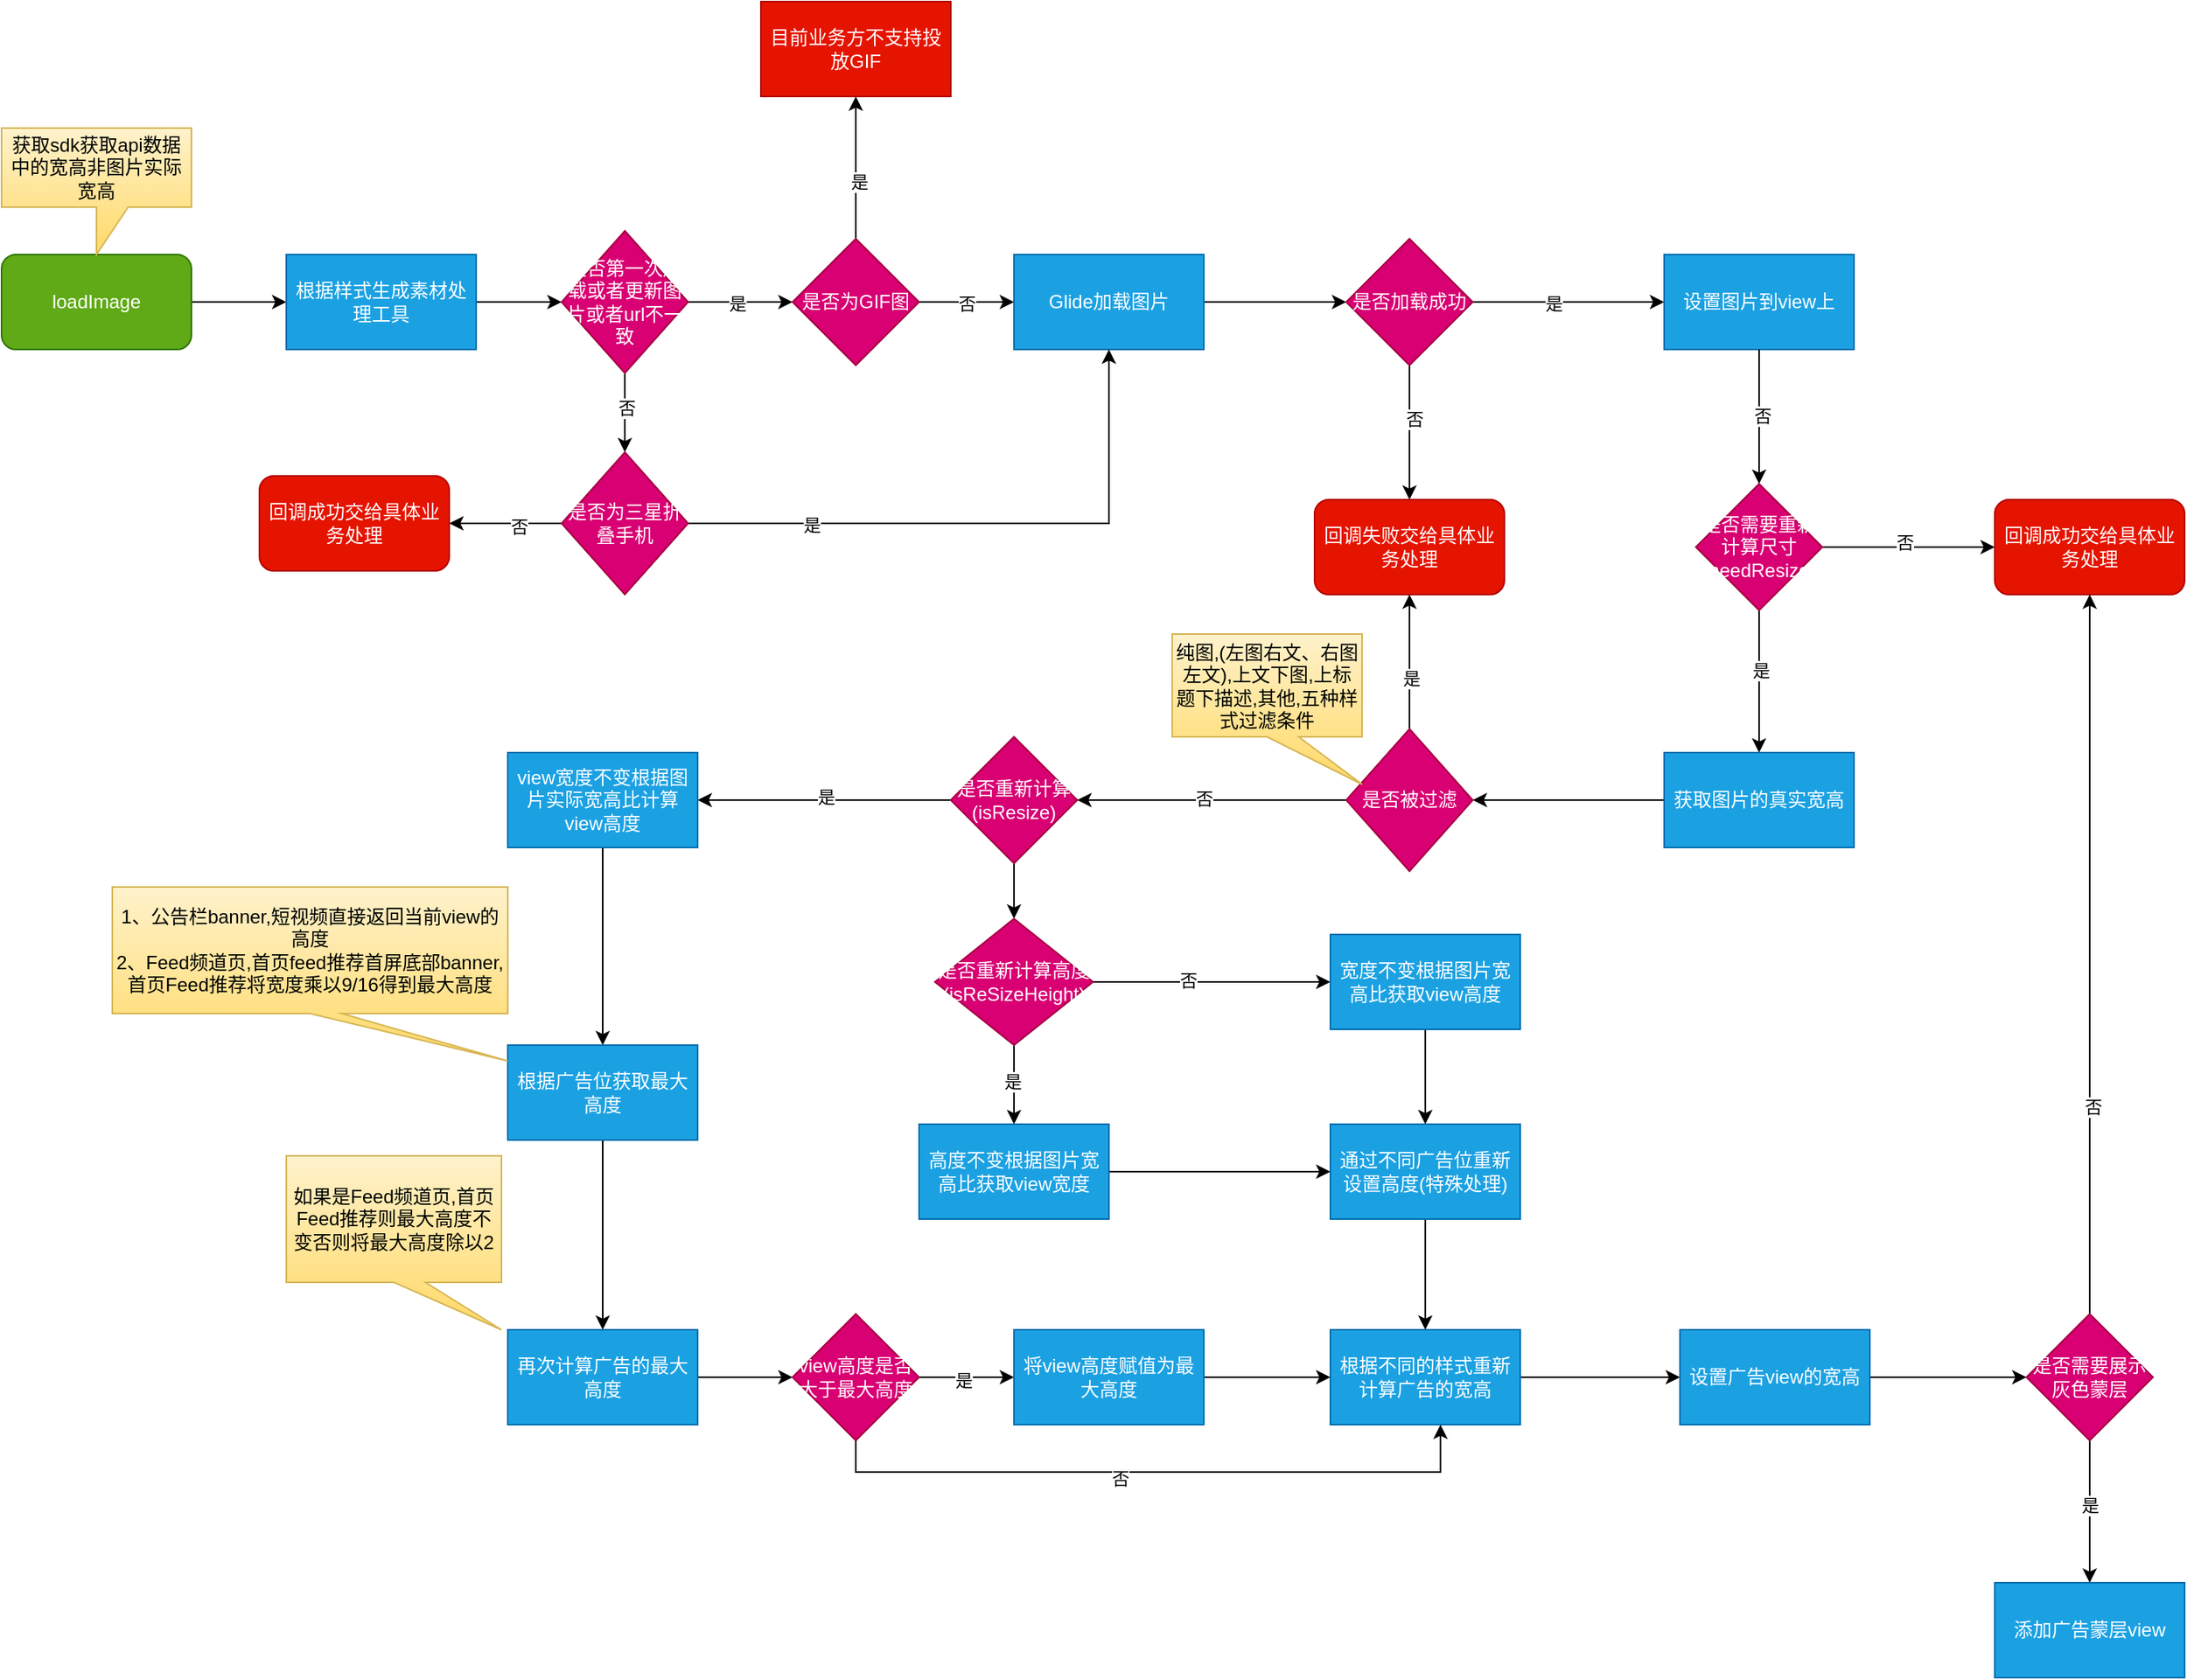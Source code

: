 <mxfile version="24.7.6">
  <diagram name="第 1 页" id="vQQTo5CK2mZ0Q3ef4hsB">
    <mxGraphModel dx="1993" dy="1102" grid="1" gridSize="10" guides="1" tooltips="1" connect="1" arrows="1" fold="1" page="1" pageScale="1" pageWidth="827" pageHeight="1169" math="0" shadow="0">
      <root>
        <mxCell id="0" />
        <mxCell id="1" parent="0" />
        <mxCell id="pHdFENeI3ban-D4qEMwR-1" value="" style="edgeStyle=orthogonalEdgeStyle;rounded=0;orthogonalLoop=1;jettySize=auto;html=1;entryX=0;entryY=0.5;entryDx=0;entryDy=0;" edge="1" parent="1" source="pHdFENeI3ban-D4qEMwR-2" target="pHdFENeI3ban-D4qEMwR-172">
          <mxGeometry relative="1" as="geometry">
            <mxPoint x="260" y="270" as="targetPoint" />
          </mxGeometry>
        </mxCell>
        <mxCell id="pHdFENeI3ban-D4qEMwR-2" value="loadImage" style="rounded=1;whiteSpace=wrap;html=1;fillColor=#60a917;fontColor=#ffffff;strokeColor=#2D7600;" vertex="1" parent="1">
          <mxGeometry x="20" y="240" width="120" height="60" as="geometry" />
        </mxCell>
        <mxCell id="pHdFENeI3ban-D4qEMwR-3" value="" style="edgeStyle=orthogonalEdgeStyle;rounded=0;orthogonalLoop=1;jettySize=auto;html=1;" edge="1" parent="1" source="pHdFENeI3ban-D4qEMwR-7" target="pHdFENeI3ban-D4qEMwR-13">
          <mxGeometry relative="1" as="geometry" />
        </mxCell>
        <mxCell id="pHdFENeI3ban-D4qEMwR-4" value="是" style="edgeLabel;html=1;align=center;verticalAlign=middle;resizable=0;points=[];" vertex="1" connectable="0" parent="pHdFENeI3ban-D4qEMwR-3">
          <mxGeometry x="-0.075" y="-1" relative="1" as="geometry">
            <mxPoint as="offset" />
          </mxGeometry>
        </mxCell>
        <mxCell id="pHdFENeI3ban-D4qEMwR-5" value="" style="edgeStyle=orthogonalEdgeStyle;rounded=0;orthogonalLoop=1;jettySize=auto;html=1;" edge="1" parent="1" source="pHdFENeI3ban-D4qEMwR-7" target="pHdFENeI3ban-D4qEMwR-169">
          <mxGeometry relative="1" as="geometry" />
        </mxCell>
        <mxCell id="pHdFENeI3ban-D4qEMwR-6" value="否" style="edgeLabel;html=1;align=center;verticalAlign=middle;resizable=0;points=[];" vertex="1" connectable="0" parent="pHdFENeI3ban-D4qEMwR-5">
          <mxGeometry x="-0.127" y="1" relative="1" as="geometry">
            <mxPoint as="offset" />
          </mxGeometry>
        </mxCell>
        <mxCell id="pHdFENeI3ban-D4qEMwR-7" value="是否第一次加载或者更新图片或者url不一致" style="rhombus;whiteSpace=wrap;html=1;fillColor=#d80073;fontColor=#ffffff;strokeColor=#A50040;" vertex="1" parent="1">
          <mxGeometry x="374" y="225" width="80" height="90" as="geometry" />
        </mxCell>
        <mxCell id="pHdFENeI3ban-D4qEMwR-8" value="获取sdk获取api数据中的宽高非图片实际宽高" style="shape=callout;whiteSpace=wrap;html=1;perimeter=calloutPerimeter;fillColor=#fff2cc;strokeColor=#d6b656;gradientColor=#ffd966;" vertex="1" parent="1">
          <mxGeometry x="20" y="160" width="120" height="80" as="geometry" />
        </mxCell>
        <mxCell id="pHdFENeI3ban-D4qEMwR-9" value="" style="edgeStyle=orthogonalEdgeStyle;rounded=0;orthogonalLoop=1;jettySize=auto;html=1;" edge="1" parent="1" source="pHdFENeI3ban-D4qEMwR-13" target="pHdFENeI3ban-D4qEMwR-14">
          <mxGeometry relative="1" as="geometry" />
        </mxCell>
        <mxCell id="pHdFENeI3ban-D4qEMwR-10" value="是" style="edgeLabel;html=1;align=center;verticalAlign=middle;resizable=0;points=[];" vertex="1" connectable="0" parent="pHdFENeI3ban-D4qEMwR-9">
          <mxGeometry x="-0.2" y="-2" relative="1" as="geometry">
            <mxPoint as="offset" />
          </mxGeometry>
        </mxCell>
        <mxCell id="pHdFENeI3ban-D4qEMwR-11" value="" style="edgeStyle=orthogonalEdgeStyle;rounded=0;orthogonalLoop=1;jettySize=auto;html=1;entryX=0;entryY=0.5;entryDx=0;entryDy=0;" edge="1" parent="1" source="pHdFENeI3ban-D4qEMwR-13" target="pHdFENeI3ban-D4qEMwR-30">
          <mxGeometry relative="1" as="geometry">
            <mxPoint x="650" y="270" as="targetPoint" />
          </mxGeometry>
        </mxCell>
        <mxCell id="pHdFENeI3ban-D4qEMwR-12" value="否" style="edgeLabel;html=1;align=center;verticalAlign=middle;resizable=0;points=[];" vertex="1" connectable="0" parent="pHdFENeI3ban-D4qEMwR-11">
          <mxGeometry y="-1" relative="1" as="geometry">
            <mxPoint as="offset" />
          </mxGeometry>
        </mxCell>
        <mxCell id="pHdFENeI3ban-D4qEMwR-13" value="是否为GIF图" style="rhombus;whiteSpace=wrap;html=1;fillColor=#d80073;fontColor=#ffffff;strokeColor=#A50040;" vertex="1" parent="1">
          <mxGeometry x="520" y="230" width="80" height="80" as="geometry" />
        </mxCell>
        <mxCell id="pHdFENeI3ban-D4qEMwR-14" value="目前业务方不支持投放GIF" style="whiteSpace=wrap;html=1;fillColor=#e51400;fontColor=#ffffff;strokeColor=#B20000;" vertex="1" parent="1">
          <mxGeometry x="500" y="80" width="120" height="60" as="geometry" />
        </mxCell>
        <mxCell id="pHdFENeI3ban-D4qEMwR-29" value="" style="edgeStyle=orthogonalEdgeStyle;rounded=0;orthogonalLoop=1;jettySize=auto;html=1;" edge="1" parent="1" source="pHdFENeI3ban-D4qEMwR-30" target="pHdFENeI3ban-D4qEMwR-75">
          <mxGeometry relative="1" as="geometry" />
        </mxCell>
        <mxCell id="pHdFENeI3ban-D4qEMwR-30" value="Glide加载图片" style="whiteSpace=wrap;html=1;fillColor=#1ba1e2;fontColor=#ffffff;strokeColor=#006EAF;" vertex="1" parent="1">
          <mxGeometry x="660" y="240" width="120" height="60" as="geometry" />
        </mxCell>
        <mxCell id="pHdFENeI3ban-D4qEMwR-71" value="" style="edgeStyle=orthogonalEdgeStyle;rounded=0;orthogonalLoop=1;jettySize=auto;html=1;" edge="1" parent="1" source="pHdFENeI3ban-D4qEMwR-75" target="pHdFENeI3ban-D4qEMwR-77">
          <mxGeometry relative="1" as="geometry" />
        </mxCell>
        <mxCell id="pHdFENeI3ban-D4qEMwR-72" value="是" style="edgeLabel;html=1;align=center;verticalAlign=middle;resizable=0;points=[];" vertex="1" connectable="0" parent="pHdFENeI3ban-D4qEMwR-71">
          <mxGeometry x="-0.162" y="-1" relative="1" as="geometry">
            <mxPoint as="offset" />
          </mxGeometry>
        </mxCell>
        <mxCell id="pHdFENeI3ban-D4qEMwR-73" value="" style="edgeStyle=orthogonalEdgeStyle;rounded=0;orthogonalLoop=1;jettySize=auto;html=1;" edge="1" parent="1" source="pHdFENeI3ban-D4qEMwR-75" target="pHdFENeI3ban-D4qEMwR-171">
          <mxGeometry relative="1" as="geometry" />
        </mxCell>
        <mxCell id="pHdFENeI3ban-D4qEMwR-74" value="否" style="edgeLabel;html=1;align=center;verticalAlign=middle;resizable=0;points=[];" vertex="1" connectable="0" parent="pHdFENeI3ban-D4qEMwR-73">
          <mxGeometry x="-0.2" y="3" relative="1" as="geometry">
            <mxPoint as="offset" />
          </mxGeometry>
        </mxCell>
        <mxCell id="pHdFENeI3ban-D4qEMwR-75" value="是否加载成功" style="rhombus;whiteSpace=wrap;html=1;fillColor=#d80073;fontColor=#ffffff;strokeColor=#A50040;" vertex="1" parent="1">
          <mxGeometry x="870" y="230" width="80" height="80" as="geometry" />
        </mxCell>
        <mxCell id="pHdFENeI3ban-D4qEMwR-77" value="设置图片到view上" style="whiteSpace=wrap;html=1;rounded=0;fillColor=#1ba1e2;fontColor=#ffffff;strokeColor=#006EAF;" vertex="1" parent="1">
          <mxGeometry x="1071" y="240" width="120" height="60" as="geometry" />
        </mxCell>
        <mxCell id="pHdFENeI3ban-D4qEMwR-80" value="" style="edgeStyle=orthogonalEdgeStyle;rounded=0;orthogonalLoop=1;jettySize=auto;html=1;exitX=0.5;exitY=1;exitDx=0;exitDy=0;" edge="1" parent="1" source="pHdFENeI3ban-D4qEMwR-77" target="pHdFENeI3ban-D4qEMwR-89">
          <mxGeometry relative="1" as="geometry">
            <mxPoint x="1131" y="480" as="sourcePoint" />
          </mxGeometry>
        </mxCell>
        <mxCell id="pHdFENeI3ban-D4qEMwR-81" value="否" style="edgeLabel;html=1;align=center;verticalAlign=middle;resizable=0;points=[];" vertex="1" connectable="0" parent="pHdFENeI3ban-D4qEMwR-80">
          <mxGeometry x="-0.011" y="2" relative="1" as="geometry">
            <mxPoint as="offset" />
          </mxGeometry>
        </mxCell>
        <mxCell id="pHdFENeI3ban-D4qEMwR-85" value="" style="edgeStyle=orthogonalEdgeStyle;rounded=0;orthogonalLoop=1;jettySize=auto;html=1;entryX=0;entryY=0.5;entryDx=0;entryDy=0;" edge="1" parent="1" source="pHdFENeI3ban-D4qEMwR-89" target="pHdFENeI3ban-D4qEMwR-90">
          <mxGeometry relative="1" as="geometry">
            <mxPoint x="1031" y="740" as="targetPoint" />
          </mxGeometry>
        </mxCell>
        <mxCell id="pHdFENeI3ban-D4qEMwR-86" value="否" style="edgeLabel;html=1;align=center;verticalAlign=middle;resizable=0;points=[];" vertex="1" connectable="0" parent="pHdFENeI3ban-D4qEMwR-85">
          <mxGeometry x="-0.056" y="3" relative="1" as="geometry">
            <mxPoint as="offset" />
          </mxGeometry>
        </mxCell>
        <mxCell id="pHdFENeI3ban-D4qEMwR-87" value="" style="edgeStyle=orthogonalEdgeStyle;rounded=0;orthogonalLoop=1;jettySize=auto;html=1;" edge="1" parent="1" source="pHdFENeI3ban-D4qEMwR-89" target="pHdFENeI3ban-D4qEMwR-92">
          <mxGeometry relative="1" as="geometry" />
        </mxCell>
        <mxCell id="pHdFENeI3ban-D4qEMwR-88" value="是" style="edgeLabel;html=1;align=center;verticalAlign=middle;resizable=0;points=[];" vertex="1" connectable="0" parent="pHdFENeI3ban-D4qEMwR-87">
          <mxGeometry x="-0.159" y="1" relative="1" as="geometry">
            <mxPoint as="offset" />
          </mxGeometry>
        </mxCell>
        <mxCell id="pHdFENeI3ban-D4qEMwR-89" value="是否需要重新计算尺寸(needResize)" style="rhombus;whiteSpace=wrap;html=1;fillColor=#d80073;fontColor=#ffffff;strokeColor=#A50040;" vertex="1" parent="1">
          <mxGeometry x="1091" y="385" width="80" height="80" as="geometry" />
        </mxCell>
        <mxCell id="pHdFENeI3ban-D4qEMwR-90" value="回调成功交给具体业务处理" style="whiteSpace=wrap;html=1;rounded=1;fillColor=#e51400;fontColor=#ffffff;strokeColor=#B20000;" vertex="1" parent="1">
          <mxGeometry x="1280" y="395" width="120" height="60" as="geometry" />
        </mxCell>
        <mxCell id="pHdFENeI3ban-D4qEMwR-91" value="" style="edgeStyle=orthogonalEdgeStyle;rounded=0;orthogonalLoop=1;jettySize=auto;html=1;entryX=1;entryY=0.5;entryDx=0;entryDy=0;" edge="1" parent="1" source="pHdFENeI3ban-D4qEMwR-92" target="pHdFENeI3ban-D4qEMwR-178">
          <mxGeometry relative="1" as="geometry">
            <mxPoint x="950" y="585" as="targetPoint" />
          </mxGeometry>
        </mxCell>
        <mxCell id="pHdFENeI3ban-D4qEMwR-92" value="获取图片的真实宽高" style="rounded=0;whiteSpace=wrap;html=1;fillColor=#1ba1e2;fontColor=#ffffff;strokeColor=#006EAF;" vertex="1" parent="1">
          <mxGeometry x="1071" y="555" width="120" height="60" as="geometry" />
        </mxCell>
        <mxCell id="pHdFENeI3ban-D4qEMwR-111" style="edgeStyle=orthogonalEdgeStyle;rounded=0;orthogonalLoop=1;jettySize=auto;html=1;entryX=1;entryY=0.5;entryDx=0;entryDy=0;" edge="1" parent="1" source="pHdFENeI3ban-D4qEMwR-115" target="pHdFENeI3ban-D4qEMwR-117">
          <mxGeometry relative="1" as="geometry" />
        </mxCell>
        <mxCell id="pHdFENeI3ban-D4qEMwR-112" value="是" style="edgeLabel;html=1;align=center;verticalAlign=middle;resizable=0;points=[];" vertex="1" connectable="0" parent="pHdFENeI3ban-D4qEMwR-111">
          <mxGeometry x="-0.006" y="-1" relative="1" as="geometry">
            <mxPoint y="-1" as="offset" />
          </mxGeometry>
        </mxCell>
        <mxCell id="pHdFENeI3ban-D4qEMwR-189" value="" style="edgeStyle=orthogonalEdgeStyle;rounded=0;orthogonalLoop=1;jettySize=auto;html=1;" edge="1" parent="1" source="pHdFENeI3ban-D4qEMwR-115" target="pHdFENeI3ban-D4qEMwR-135">
          <mxGeometry relative="1" as="geometry" />
        </mxCell>
        <mxCell id="pHdFENeI3ban-D4qEMwR-115" value="是否重新计算(isResize)" style="rhombus;whiteSpace=wrap;html=1;fillColor=#d80073;fontColor=#ffffff;strokeColor=#A50040;" vertex="1" parent="1">
          <mxGeometry x="620" y="545" width="80" height="80" as="geometry" />
        </mxCell>
        <mxCell id="pHdFENeI3ban-D4qEMwR-116" value="" style="edgeStyle=orthogonalEdgeStyle;rounded=0;orthogonalLoop=1;jettySize=auto;html=1;" edge="1" parent="1" source="pHdFENeI3ban-D4qEMwR-117" target="pHdFENeI3ban-D4qEMwR-119">
          <mxGeometry relative="1" as="geometry" />
        </mxCell>
        <mxCell id="pHdFENeI3ban-D4qEMwR-117" value="view宽度不变根据图片实际宽高比计算view高度" style="rounded=0;whiteSpace=wrap;html=1;fillColor=#1ba1e2;fontColor=#ffffff;strokeColor=#006EAF;" vertex="1" parent="1">
          <mxGeometry x="340" y="555" width="120" height="60" as="geometry" />
        </mxCell>
        <mxCell id="pHdFENeI3ban-D4qEMwR-118" value="" style="edgeStyle=orthogonalEdgeStyle;rounded=0;orthogonalLoop=1;jettySize=auto;html=1;" edge="1" parent="1" source="pHdFENeI3ban-D4qEMwR-119" target="pHdFENeI3ban-D4qEMwR-122">
          <mxGeometry relative="1" as="geometry" />
        </mxCell>
        <mxCell id="pHdFENeI3ban-D4qEMwR-119" value="根据广告位获取最大高度" style="rounded=0;whiteSpace=wrap;html=1;fillColor=#1ba1e2;fontColor=#ffffff;strokeColor=#006EAF;" vertex="1" parent="1">
          <mxGeometry x="340" y="740" width="120" height="60" as="geometry" />
        </mxCell>
        <mxCell id="pHdFENeI3ban-D4qEMwR-120" value="1、公告栏banner,短视频直接返回当前view的高度&lt;div&gt;2、Feed频道页,首页feed推荐首屏底部banner,首页Feed推荐将宽度乘以9/16得到最大高度&lt;/div&gt;" style="shape=callout;whiteSpace=wrap;html=1;perimeter=calloutPerimeter;position2=1;fillColor=#fff2cc;gradientColor=#ffd966;strokeColor=#d6b656;" vertex="1" parent="1">
          <mxGeometry x="90" y="640" width="250" height="110" as="geometry" />
        </mxCell>
        <mxCell id="pHdFENeI3ban-D4qEMwR-186" style="edgeStyle=orthogonalEdgeStyle;rounded=0;orthogonalLoop=1;jettySize=auto;html=1;" edge="1" parent="1" source="pHdFENeI3ban-D4qEMwR-122" target="pHdFENeI3ban-D4qEMwR-128">
          <mxGeometry relative="1" as="geometry" />
        </mxCell>
        <mxCell id="pHdFENeI3ban-D4qEMwR-122" value="再次计算广告的最大高度" style="rounded=0;whiteSpace=wrap;html=1;fillColor=#1ba1e2;fontColor=#ffffff;strokeColor=#006EAF;" vertex="1" parent="1">
          <mxGeometry x="340" y="920" width="120" height="60" as="geometry" />
        </mxCell>
        <mxCell id="pHdFENeI3ban-D4qEMwR-123" value="如果是Feed频道页,首页Feed推荐则最大高度不变否则将最大高度除以2" style="shape=callout;whiteSpace=wrap;html=1;perimeter=calloutPerimeter;position2=1;fillColor=#fff2cc;gradientColor=#ffd966;strokeColor=#d6b656;" vertex="1" parent="1">
          <mxGeometry x="200" y="810" width="136" height="110" as="geometry" />
        </mxCell>
        <mxCell id="pHdFENeI3ban-D4qEMwR-187" style="edgeStyle=orthogonalEdgeStyle;rounded=0;orthogonalLoop=1;jettySize=auto;html=1;entryX=0;entryY=0.5;entryDx=0;entryDy=0;" edge="1" parent="1" source="pHdFENeI3ban-D4qEMwR-128" target="pHdFENeI3ban-D4qEMwR-130">
          <mxGeometry relative="1" as="geometry" />
        </mxCell>
        <mxCell id="pHdFENeI3ban-D4qEMwR-188" value="是" style="edgeLabel;html=1;align=center;verticalAlign=middle;resizable=0;points=[];" vertex="1" connectable="0" parent="pHdFENeI3ban-D4qEMwR-187">
          <mxGeometry x="-0.065" y="-2" relative="1" as="geometry">
            <mxPoint as="offset" />
          </mxGeometry>
        </mxCell>
        <mxCell id="pHdFENeI3ban-D4qEMwR-128" value="view高度是否大于最大高度" style="rhombus;whiteSpace=wrap;html=1;rounded=0;fillColor=#d80073;fontColor=#ffffff;strokeColor=#A50040;" vertex="1" parent="1">
          <mxGeometry x="520" y="910" width="80" height="80" as="geometry" />
        </mxCell>
        <mxCell id="pHdFENeI3ban-D4qEMwR-195" value="" style="edgeStyle=orthogonalEdgeStyle;rounded=0;orthogonalLoop=1;jettySize=auto;html=1;" edge="1" parent="1" source="pHdFENeI3ban-D4qEMwR-130" target="pHdFENeI3ban-D4qEMwR-193">
          <mxGeometry relative="1" as="geometry" />
        </mxCell>
        <mxCell id="pHdFENeI3ban-D4qEMwR-130" value="将view高度赋值为最大高度" style="whiteSpace=wrap;html=1;rounded=0;fillColor=#1ba1e2;fontColor=#ffffff;strokeColor=#006EAF;" vertex="1" parent="1">
          <mxGeometry x="660" y="920" width="120" height="60" as="geometry" />
        </mxCell>
        <mxCell id="pHdFENeI3ban-D4qEMwR-131" value="" style="edgeStyle=orthogonalEdgeStyle;rounded=0;orthogonalLoop=1;jettySize=auto;html=1;" edge="1" parent="1" source="pHdFENeI3ban-D4qEMwR-135" target="pHdFENeI3ban-D4qEMwR-137">
          <mxGeometry relative="1" as="geometry" />
        </mxCell>
        <mxCell id="pHdFENeI3ban-D4qEMwR-132" value="是" style="edgeLabel;html=1;align=center;verticalAlign=middle;resizable=0;points=[];" vertex="1" connectable="0" parent="pHdFENeI3ban-D4qEMwR-131">
          <mxGeometry x="-0.096" y="-1" relative="1" as="geometry">
            <mxPoint as="offset" />
          </mxGeometry>
        </mxCell>
        <mxCell id="pHdFENeI3ban-D4qEMwR-133" value="" style="edgeStyle=orthogonalEdgeStyle;rounded=0;orthogonalLoop=1;jettySize=auto;html=1;" edge="1" parent="1" source="pHdFENeI3ban-D4qEMwR-135" target="pHdFENeI3ban-D4qEMwR-139">
          <mxGeometry relative="1" as="geometry" />
        </mxCell>
        <mxCell id="pHdFENeI3ban-D4qEMwR-134" value="否" style="edgeLabel;html=1;align=center;verticalAlign=middle;resizable=0;points=[];" vertex="1" connectable="0" parent="pHdFENeI3ban-D4qEMwR-133">
          <mxGeometry x="-0.2" y="1" relative="1" as="geometry">
            <mxPoint as="offset" />
          </mxGeometry>
        </mxCell>
        <mxCell id="pHdFENeI3ban-D4qEMwR-135" value="是否重新计算高度(isReSizeHeight)" style="rhombus;whiteSpace=wrap;html=1;fillColor=#d80073;fontColor=#ffffff;strokeColor=#A50040;" vertex="1" parent="1">
          <mxGeometry x="610" y="660" width="100" height="80" as="geometry" />
        </mxCell>
        <mxCell id="pHdFENeI3ban-D4qEMwR-191" value="" style="edgeStyle=orthogonalEdgeStyle;rounded=0;orthogonalLoop=1;jettySize=auto;html=1;" edge="1" parent="1" source="pHdFENeI3ban-D4qEMwR-137" target="pHdFENeI3ban-D4qEMwR-190">
          <mxGeometry relative="1" as="geometry" />
        </mxCell>
        <mxCell id="pHdFENeI3ban-D4qEMwR-137" value="高度不变根据图片宽高比获取view宽度" style="whiteSpace=wrap;html=1;fillColor=#1ba1e2;fontColor=#ffffff;strokeColor=#006EAF;" vertex="1" parent="1">
          <mxGeometry x="600" y="790" width="120" height="60" as="geometry" />
        </mxCell>
        <mxCell id="pHdFENeI3ban-D4qEMwR-192" value="" style="edgeStyle=orthogonalEdgeStyle;rounded=0;orthogonalLoop=1;jettySize=auto;html=1;" edge="1" parent="1" source="pHdFENeI3ban-D4qEMwR-139" target="pHdFENeI3ban-D4qEMwR-190">
          <mxGeometry relative="1" as="geometry" />
        </mxCell>
        <mxCell id="pHdFENeI3ban-D4qEMwR-139" value="宽度不变根据图片宽高比获取view高度" style="whiteSpace=wrap;html=1;fillColor=#1ba1e2;fontColor=#ffffff;strokeColor=#006EAF;" vertex="1" parent="1">
          <mxGeometry x="860" y="670" width="120" height="60" as="geometry" />
        </mxCell>
        <mxCell id="pHdFENeI3ban-D4qEMwR-153" style="edgeStyle=orthogonalEdgeStyle;rounded=0;orthogonalLoop=1;jettySize=auto;html=1;entryX=0.5;entryY=1;entryDx=0;entryDy=0;" edge="1" parent="1" source="pHdFENeI3ban-D4qEMwR-157" target="pHdFENeI3ban-D4qEMwR-90">
          <mxGeometry relative="1" as="geometry">
            <mxPoint x="1360" y="690" as="targetPoint" />
          </mxGeometry>
        </mxCell>
        <mxCell id="pHdFENeI3ban-D4qEMwR-154" value="否" style="edgeLabel;html=1;align=center;verticalAlign=middle;resizable=0;points=[];" vertex="1" connectable="0" parent="pHdFENeI3ban-D4qEMwR-153">
          <mxGeometry x="-0.421" y="-2" relative="1" as="geometry">
            <mxPoint as="offset" />
          </mxGeometry>
        </mxCell>
        <mxCell id="pHdFENeI3ban-D4qEMwR-155" value="" style="edgeStyle=orthogonalEdgeStyle;rounded=0;orthogonalLoop=1;jettySize=auto;html=1;" edge="1" parent="1" source="pHdFENeI3ban-D4qEMwR-157" target="pHdFENeI3ban-D4qEMwR-161">
          <mxGeometry relative="1" as="geometry" />
        </mxCell>
        <mxCell id="pHdFENeI3ban-D4qEMwR-156" value="是" style="edgeLabel;html=1;align=center;verticalAlign=middle;resizable=0;points=[];" vertex="1" connectable="0" parent="pHdFENeI3ban-D4qEMwR-155">
          <mxGeometry x="-0.091" relative="1" as="geometry">
            <mxPoint as="offset" />
          </mxGeometry>
        </mxCell>
        <mxCell id="pHdFENeI3ban-D4qEMwR-157" value="是否需要展示灰色蒙层" style="rhombus;whiteSpace=wrap;html=1;rounded=0;fillColor=#d80073;fontColor=#ffffff;strokeColor=#A50040;" vertex="1" parent="1">
          <mxGeometry x="1300" y="910" width="80" height="80" as="geometry" />
        </mxCell>
        <mxCell id="pHdFENeI3ban-D4qEMwR-161" value="添加广告蒙层view" style="whiteSpace=wrap;html=1;rounded=0;fillColor=#1ba1e2;fontColor=#ffffff;strokeColor=#006EAF;" vertex="1" parent="1">
          <mxGeometry x="1280" y="1080" width="120" height="60" as="geometry" />
        </mxCell>
        <mxCell id="pHdFENeI3ban-D4qEMwR-165" style="edgeStyle=orthogonalEdgeStyle;rounded=0;orthogonalLoop=1;jettySize=auto;html=1;" edge="1" parent="1" source="pHdFENeI3ban-D4qEMwR-169" target="pHdFENeI3ban-D4qEMwR-30">
          <mxGeometry relative="1" as="geometry" />
        </mxCell>
        <mxCell id="pHdFENeI3ban-D4qEMwR-166" value="是" style="edgeLabel;html=1;align=center;verticalAlign=middle;resizable=0;points=[];" vertex="1" connectable="0" parent="pHdFENeI3ban-D4qEMwR-165">
          <mxGeometry x="-0.586" y="-1" relative="1" as="geometry">
            <mxPoint as="offset" />
          </mxGeometry>
        </mxCell>
        <mxCell id="pHdFENeI3ban-D4qEMwR-167" value="" style="edgeStyle=orthogonalEdgeStyle;rounded=0;orthogonalLoop=1;jettySize=auto;html=1;" edge="1" parent="1" source="pHdFENeI3ban-D4qEMwR-169" target="pHdFENeI3ban-D4qEMwR-170">
          <mxGeometry relative="1" as="geometry" />
        </mxCell>
        <mxCell id="pHdFENeI3ban-D4qEMwR-168" value="否" style="edgeLabel;html=1;align=center;verticalAlign=middle;resizable=0;points=[];" vertex="1" connectable="0" parent="pHdFENeI3ban-D4qEMwR-167">
          <mxGeometry x="-0.222" y="2" relative="1" as="geometry">
            <mxPoint as="offset" />
          </mxGeometry>
        </mxCell>
        <mxCell id="pHdFENeI3ban-D4qEMwR-169" value="是否为三星折叠手机" style="rhombus;whiteSpace=wrap;html=1;fillColor=#d80073;fontColor=#ffffff;strokeColor=#A50040;" vertex="1" parent="1">
          <mxGeometry x="374" y="365" width="80" height="90" as="geometry" />
        </mxCell>
        <mxCell id="pHdFENeI3ban-D4qEMwR-170" value="回调成功交给具体业务处理" style="whiteSpace=wrap;html=1;rounded=1;fillColor=#e51400;fontColor=#ffffff;strokeColor=#B20000;" vertex="1" parent="1">
          <mxGeometry x="183" y="380" width="120" height="60" as="geometry" />
        </mxCell>
        <mxCell id="pHdFENeI3ban-D4qEMwR-171" value="回调失败交给具体业务处理" style="rounded=1;whiteSpace=wrap;html=1;fillColor=#e51400;fontColor=#ffffff;strokeColor=#B20000;" vertex="1" parent="1">
          <mxGeometry x="850" y="395" width="120" height="60" as="geometry" />
        </mxCell>
        <mxCell id="pHdFENeI3ban-D4qEMwR-173" value="" style="edgeStyle=orthogonalEdgeStyle;rounded=0;orthogonalLoop=1;jettySize=auto;html=1;" edge="1" parent="1" source="pHdFENeI3ban-D4qEMwR-172" target="pHdFENeI3ban-D4qEMwR-7">
          <mxGeometry relative="1" as="geometry" />
        </mxCell>
        <mxCell id="pHdFENeI3ban-D4qEMwR-172" value="根据样式生成素材处理工具" style="whiteSpace=wrap;html=1;fillColor=#1ba1e2;fontColor=#ffffff;strokeColor=#006EAF;" vertex="1" parent="1">
          <mxGeometry x="200" y="240" width="120" height="60" as="geometry" />
        </mxCell>
        <mxCell id="pHdFENeI3ban-D4qEMwR-180" style="edgeStyle=orthogonalEdgeStyle;rounded=0;orthogonalLoop=1;jettySize=auto;html=1;entryX=0.5;entryY=1;entryDx=0;entryDy=0;" edge="1" parent="1" source="pHdFENeI3ban-D4qEMwR-178" target="pHdFENeI3ban-D4qEMwR-171">
          <mxGeometry relative="1" as="geometry" />
        </mxCell>
        <mxCell id="pHdFENeI3ban-D4qEMwR-181" value="是" style="edgeLabel;html=1;align=center;verticalAlign=middle;resizable=0;points=[];" vertex="1" connectable="0" parent="pHdFENeI3ban-D4qEMwR-180">
          <mxGeometry x="-0.249" y="-1" relative="1" as="geometry">
            <mxPoint as="offset" />
          </mxGeometry>
        </mxCell>
        <mxCell id="pHdFENeI3ban-D4qEMwR-183" style="edgeStyle=orthogonalEdgeStyle;rounded=0;orthogonalLoop=1;jettySize=auto;html=1;" edge="1" parent="1" source="pHdFENeI3ban-D4qEMwR-178" target="pHdFENeI3ban-D4qEMwR-115">
          <mxGeometry relative="1" as="geometry" />
        </mxCell>
        <mxCell id="pHdFENeI3ban-D4qEMwR-184" value="否" style="edgeLabel;html=1;align=center;verticalAlign=middle;resizable=0;points=[];" vertex="1" connectable="0" parent="pHdFENeI3ban-D4qEMwR-183">
          <mxGeometry x="0.059" y="-1" relative="1" as="geometry">
            <mxPoint as="offset" />
          </mxGeometry>
        </mxCell>
        <mxCell id="pHdFENeI3ban-D4qEMwR-178" value="是否被过滤" style="rhombus;whiteSpace=wrap;html=1;fillColor=#d80073;fontColor=#ffffff;strokeColor=#A50040;" vertex="1" parent="1">
          <mxGeometry x="870" y="540" width="80" height="90" as="geometry" />
        </mxCell>
        <mxCell id="pHdFENeI3ban-D4qEMwR-179" value="纯图,(左图右文、右图左文),上文下图,上标题下描述,其他,五种样式过滤条件" style="shape=callout;whiteSpace=wrap;html=1;perimeter=calloutPerimeter;fillColor=#fff2cc;strokeColor=#d6b656;gradientColor=#ffd966;position2=1;" vertex="1" parent="1">
          <mxGeometry x="760" y="480" width="120" height="95" as="geometry" />
        </mxCell>
        <mxCell id="pHdFENeI3ban-D4qEMwR-194" style="edgeStyle=orthogonalEdgeStyle;rounded=0;orthogonalLoop=1;jettySize=auto;html=1;" edge="1" parent="1" source="pHdFENeI3ban-D4qEMwR-190" target="pHdFENeI3ban-D4qEMwR-193">
          <mxGeometry relative="1" as="geometry" />
        </mxCell>
        <mxCell id="pHdFENeI3ban-D4qEMwR-190" value="通过不同广告位重新设置高度(特殊处理)" style="whiteSpace=wrap;html=1;fillColor=#1ba1e2;fontColor=#ffffff;strokeColor=#006EAF;" vertex="1" parent="1">
          <mxGeometry x="860" y="790" width="120" height="60" as="geometry" />
        </mxCell>
        <mxCell id="pHdFENeI3ban-D4qEMwR-199" value="" style="edgeStyle=orthogonalEdgeStyle;rounded=0;orthogonalLoop=1;jettySize=auto;html=1;" edge="1" parent="1" source="pHdFENeI3ban-D4qEMwR-193" target="pHdFENeI3ban-D4qEMwR-198">
          <mxGeometry relative="1" as="geometry" />
        </mxCell>
        <mxCell id="pHdFENeI3ban-D4qEMwR-193" value="根据不同的样式重新计算广告的宽高" style="whiteSpace=wrap;html=1;fillColor=#1ba1e2;fontColor=#ffffff;strokeColor=#006EAF;" vertex="1" parent="1">
          <mxGeometry x="860" y="920" width="120" height="60" as="geometry" />
        </mxCell>
        <mxCell id="pHdFENeI3ban-D4qEMwR-196" style="edgeStyle=orthogonalEdgeStyle;rounded=0;orthogonalLoop=1;jettySize=auto;html=1;entryX=0.58;entryY=1;entryDx=0;entryDy=0;entryPerimeter=0;exitX=0.5;exitY=1;exitDx=0;exitDy=0;" edge="1" parent="1" source="pHdFENeI3ban-D4qEMwR-128" target="pHdFENeI3ban-D4qEMwR-193">
          <mxGeometry relative="1" as="geometry" />
        </mxCell>
        <mxCell id="pHdFENeI3ban-D4qEMwR-197" value="否" style="edgeLabel;html=1;align=center;verticalAlign=middle;resizable=0;points=[];" vertex="1" connectable="0" parent="pHdFENeI3ban-D4qEMwR-196">
          <mxGeometry x="-0.108" y="-4" relative="1" as="geometry">
            <mxPoint as="offset" />
          </mxGeometry>
        </mxCell>
        <mxCell id="pHdFENeI3ban-D4qEMwR-200" value="" style="edgeStyle=orthogonalEdgeStyle;rounded=0;orthogonalLoop=1;jettySize=auto;html=1;" edge="1" parent="1" source="pHdFENeI3ban-D4qEMwR-198" target="pHdFENeI3ban-D4qEMwR-157">
          <mxGeometry relative="1" as="geometry" />
        </mxCell>
        <mxCell id="pHdFENeI3ban-D4qEMwR-198" value="设置广告view的宽高" style="whiteSpace=wrap;html=1;fillColor=#1ba1e2;fontColor=#ffffff;strokeColor=#006EAF;" vertex="1" parent="1">
          <mxGeometry x="1081" y="920" width="120" height="60" as="geometry" />
        </mxCell>
      </root>
    </mxGraphModel>
  </diagram>
</mxfile>
